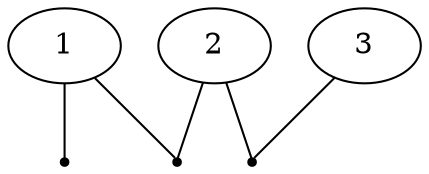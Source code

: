 graph {
  size="5,5";

  var1[label="1", pos="1.16635e-15,0!"];
  var2[label="2", pos="6.08394e-16,2!"];
  var3[label="3", pos="0,4!"];

  factor0[label="", shape=point];
  var1--factor0;
  factor1[label="", shape=point];
  var1--factor1;
  var2--factor1;
  factor2[label="", shape=point];
  var2--factor2;
  var3--factor2;
}
